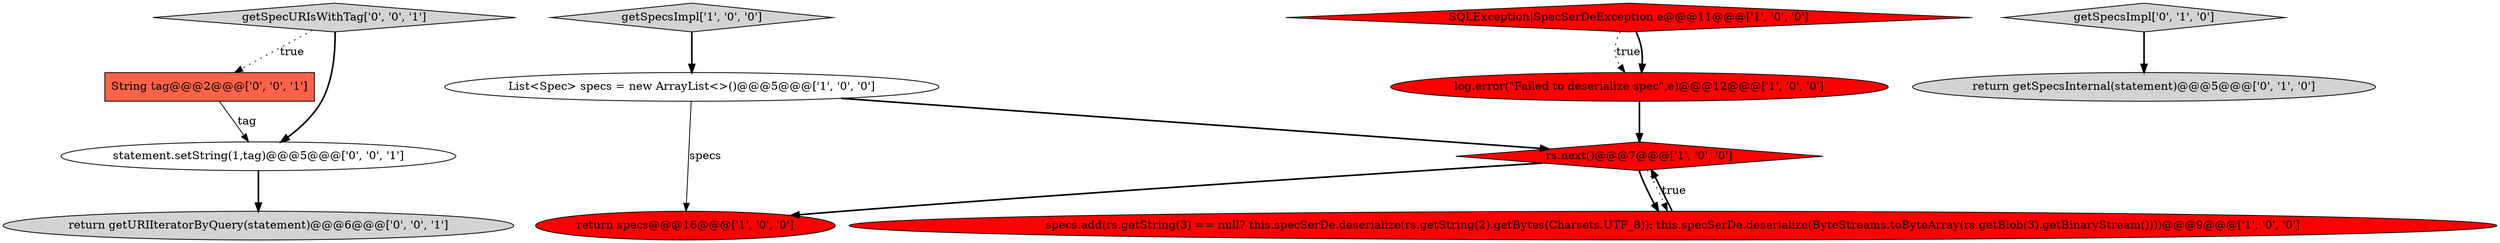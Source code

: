 digraph {
12 [style = filled, label = "String tag@@@2@@@['0', '0', '1']", fillcolor = tomato, shape = box image = "AAA0AAABBB3BBB"];
0 [style = filled, label = "log.error(\"Failed to deserialize spec\",e)@@@12@@@['1', '0', '0']", fillcolor = red, shape = ellipse image = "AAA1AAABBB1BBB"];
6 [style = filled, label = "return specs@@@16@@@['1', '0', '0']", fillcolor = red, shape = ellipse image = "AAA1AAABBB1BBB"];
5 [style = filled, label = "specs.add(rs.getString(3) == null? this.specSerDe.deserialize(rs.getString(2).getBytes(Charsets.UTF_8)): this.specSerDe.deserialize(ByteStreams.toByteArray(rs.getBlob(3).getBinaryStream())))@@@9@@@['1', '0', '0']", fillcolor = red, shape = ellipse image = "AAA1AAABBB1BBB"];
11 [style = filled, label = "statement.setString(1,tag)@@@5@@@['0', '0', '1']", fillcolor = white, shape = ellipse image = "AAA0AAABBB3BBB"];
8 [style = filled, label = "return getSpecsInternal(statement)@@@5@@@['0', '1', '0']", fillcolor = lightgray, shape = ellipse image = "AAA0AAABBB2BBB"];
3 [style = filled, label = "List<Spec> specs = new ArrayList<>()@@@5@@@['1', '0', '0']", fillcolor = white, shape = ellipse image = "AAA0AAABBB1BBB"];
10 [style = filled, label = "return getURIIteratorByQuery(statement)@@@6@@@['0', '0', '1']", fillcolor = lightgray, shape = ellipse image = "AAA0AAABBB3BBB"];
7 [style = filled, label = "getSpecsImpl['0', '1', '0']", fillcolor = lightgray, shape = diamond image = "AAA0AAABBB2BBB"];
4 [style = filled, label = "rs.next()@@@7@@@['1', '0', '0']", fillcolor = red, shape = diamond image = "AAA1AAABBB1BBB"];
1 [style = filled, label = "SQLException|SpecSerDeException e@@@11@@@['1', '0', '0']", fillcolor = red, shape = diamond image = "AAA1AAABBB1BBB"];
2 [style = filled, label = "getSpecsImpl['1', '0', '0']", fillcolor = lightgray, shape = diamond image = "AAA0AAABBB1BBB"];
9 [style = filled, label = "getSpecURIsWithTag['0', '0', '1']", fillcolor = lightgray, shape = diamond image = "AAA0AAABBB3BBB"];
3->6 [style = solid, label="specs"];
4->5 [style = dotted, label="true"];
9->12 [style = dotted, label="true"];
1->0 [style = dotted, label="true"];
1->0 [style = bold, label=""];
9->11 [style = bold, label=""];
7->8 [style = bold, label=""];
0->4 [style = bold, label=""];
4->6 [style = bold, label=""];
4->5 [style = bold, label=""];
3->4 [style = bold, label=""];
11->10 [style = bold, label=""];
12->11 [style = solid, label="tag"];
5->4 [style = bold, label=""];
2->3 [style = bold, label=""];
}
